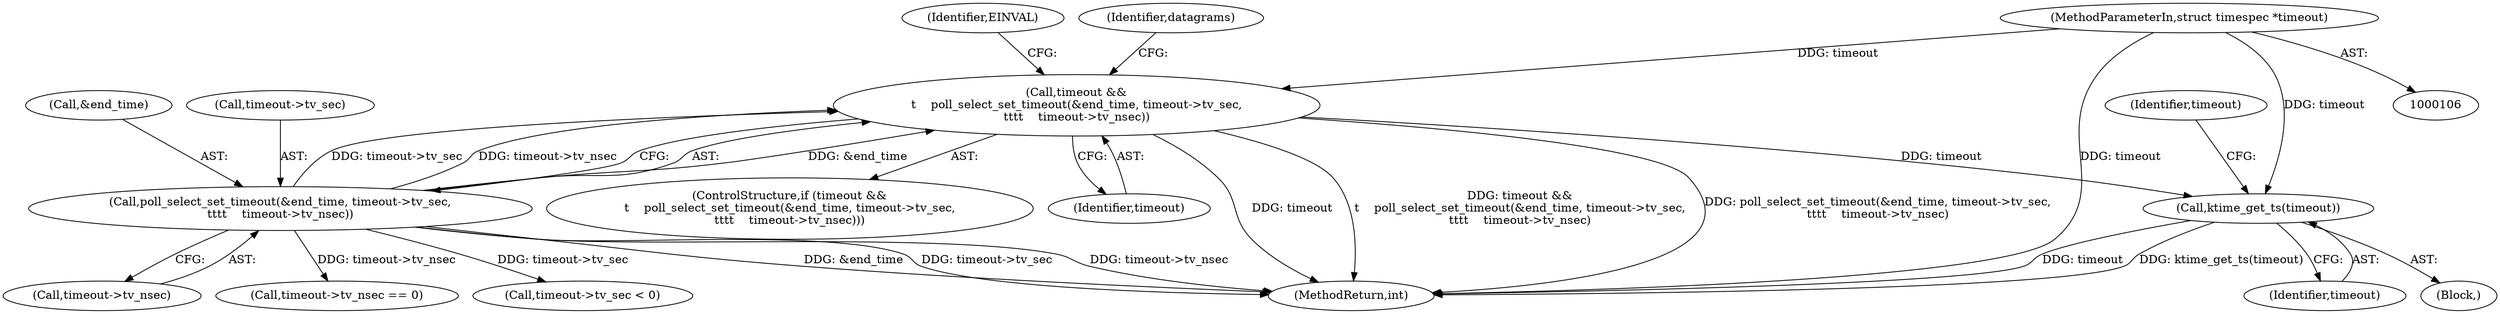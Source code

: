 digraph "0_linux_34b88a68f26a75e4fded796f1a49c40f82234b7d@pointer" {
"1000122" [label="(Call,timeout &&\n\t    poll_select_set_timeout(&end_time, timeout->tv_sec,\n\t\t\t\t    timeout->tv_nsec))"];
"1000111" [label="(MethodParameterIn,struct timespec *timeout)"];
"1000124" [label="(Call,poll_select_set_timeout(&end_time, timeout->tv_sec,\n\t\t\t\t    timeout->tv_nsec))"];
"1000252" [label="(Call,ktime_get_ts(timeout))"];
"1000135" [label="(Identifier,EINVAL)"];
"1000121" [label="(ControlStructure,if (timeout &&\n\t    poll_select_set_timeout(&end_time, timeout->tv_sec,\n\t\t\t\t    timeout->tv_nsec)))"];
"1000252" [label="(Call,ktime_get_ts(timeout))"];
"1000280" [label="(Call,timeout->tv_nsec == 0)"];
"1000137" [label="(Identifier,datagrams)"];
"1000262" [label="(Call,timeout->tv_sec < 0)"];
"1000122" [label="(Call,timeout &&\n\t    poll_select_set_timeout(&end_time, timeout->tv_sec,\n\t\t\t\t    timeout->tv_nsec))"];
"1000334" [label="(MethodReturn,int)"];
"1000127" [label="(Call,timeout->tv_sec)"];
"1000111" [label="(MethodParameterIn,struct timespec *timeout)"];
"1000123" [label="(Identifier,timeout)"];
"1000125" [label="(Call,&end_time)"];
"1000130" [label="(Call,timeout->tv_nsec)"];
"1000256" [label="(Identifier,timeout)"];
"1000253" [label="(Identifier,timeout)"];
"1000124" [label="(Call,poll_select_set_timeout(&end_time, timeout->tv_sec,\n\t\t\t\t    timeout->tv_nsec))"];
"1000251" [label="(Block,)"];
"1000122" -> "1000121"  [label="AST: "];
"1000122" -> "1000123"  [label="CFG: "];
"1000122" -> "1000124"  [label="CFG: "];
"1000123" -> "1000122"  [label="AST: "];
"1000124" -> "1000122"  [label="AST: "];
"1000135" -> "1000122"  [label="CFG: "];
"1000137" -> "1000122"  [label="CFG: "];
"1000122" -> "1000334"  [label="DDG: timeout"];
"1000122" -> "1000334"  [label="DDG: timeout &&\n\t    poll_select_set_timeout(&end_time, timeout->tv_sec,\n\t\t\t\t    timeout->tv_nsec)"];
"1000122" -> "1000334"  [label="DDG: poll_select_set_timeout(&end_time, timeout->tv_sec,\n\t\t\t\t    timeout->tv_nsec)"];
"1000111" -> "1000122"  [label="DDG: timeout"];
"1000124" -> "1000122"  [label="DDG: &end_time"];
"1000124" -> "1000122"  [label="DDG: timeout->tv_sec"];
"1000124" -> "1000122"  [label="DDG: timeout->tv_nsec"];
"1000122" -> "1000252"  [label="DDG: timeout"];
"1000111" -> "1000106"  [label="AST: "];
"1000111" -> "1000334"  [label="DDG: timeout"];
"1000111" -> "1000252"  [label="DDG: timeout"];
"1000124" -> "1000130"  [label="CFG: "];
"1000125" -> "1000124"  [label="AST: "];
"1000127" -> "1000124"  [label="AST: "];
"1000130" -> "1000124"  [label="AST: "];
"1000124" -> "1000334"  [label="DDG: timeout->tv_nsec"];
"1000124" -> "1000334"  [label="DDG: &end_time"];
"1000124" -> "1000334"  [label="DDG: timeout->tv_sec"];
"1000124" -> "1000262"  [label="DDG: timeout->tv_sec"];
"1000124" -> "1000280"  [label="DDG: timeout->tv_nsec"];
"1000252" -> "1000251"  [label="AST: "];
"1000252" -> "1000253"  [label="CFG: "];
"1000253" -> "1000252"  [label="AST: "];
"1000256" -> "1000252"  [label="CFG: "];
"1000252" -> "1000334"  [label="DDG: timeout"];
"1000252" -> "1000334"  [label="DDG: ktime_get_ts(timeout)"];
}

